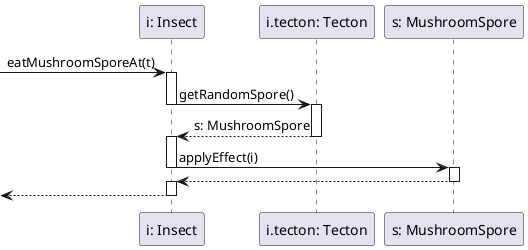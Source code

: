 @startuml Insect.eatMushroomSporeAt

participant "i: Insect" as insect
participant "i.tecton: Tecton" as tecton
participant "s: MushroomSpore" as spore

-> insect: eatMushroomSporeAt(t)
activate insect

insect -> tecton: getRandomSpore()
deactivate insect
activate tecton

insect <-- tecton: s: MushroomSpore
deactivate tecton
activate insect

insect -> spore: applyEffect(i)
deactivate insect
activate spore

insect <-- spore
deactivate spore
activate insect

<-- insect
deactivate insect

@enduml